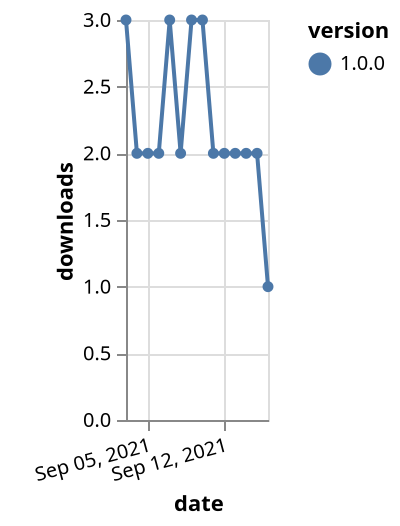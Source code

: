 {"$schema": "https://vega.github.io/schema/vega-lite/v5.json", "description": "A simple bar chart with embedded data.", "data": {"values": [{"date": "2021-09-03", "total": 225, "delta": 3, "version": "1.0.0"}, {"date": "2021-09-04", "total": 227, "delta": 2, "version": "1.0.0"}, {"date": "2021-09-05", "total": 229, "delta": 2, "version": "1.0.0"}, {"date": "2021-09-06", "total": 231, "delta": 2, "version": "1.0.0"}, {"date": "2021-09-07", "total": 234, "delta": 3, "version": "1.0.0"}, {"date": "2021-09-08", "total": 236, "delta": 2, "version": "1.0.0"}, {"date": "2021-09-09", "total": 239, "delta": 3, "version": "1.0.0"}, {"date": "2021-09-10", "total": 242, "delta": 3, "version": "1.0.0"}, {"date": "2021-09-11", "total": 244, "delta": 2, "version": "1.0.0"}, {"date": "2021-09-12", "total": 246, "delta": 2, "version": "1.0.0"}, {"date": "2021-09-13", "total": 248, "delta": 2, "version": "1.0.0"}, {"date": "2021-09-14", "total": 250, "delta": 2, "version": "1.0.0"}, {"date": "2021-09-15", "total": 252, "delta": 2, "version": "1.0.0"}, {"date": "2021-09-16", "total": 253, "delta": 1, "version": "1.0.0"}]}, "width": "container", "mark": {"type": "line", "point": {"filled": true}}, "encoding": {"x": {"field": "date", "type": "temporal", "timeUnit": "yearmonthdate", "title": "date", "axis": {"labelAngle": -15}}, "y": {"field": "delta", "type": "quantitative", "title": "downloads"}, "color": {"field": "version", "type": "nominal"}, "tooltip": {"field": "delta"}}}